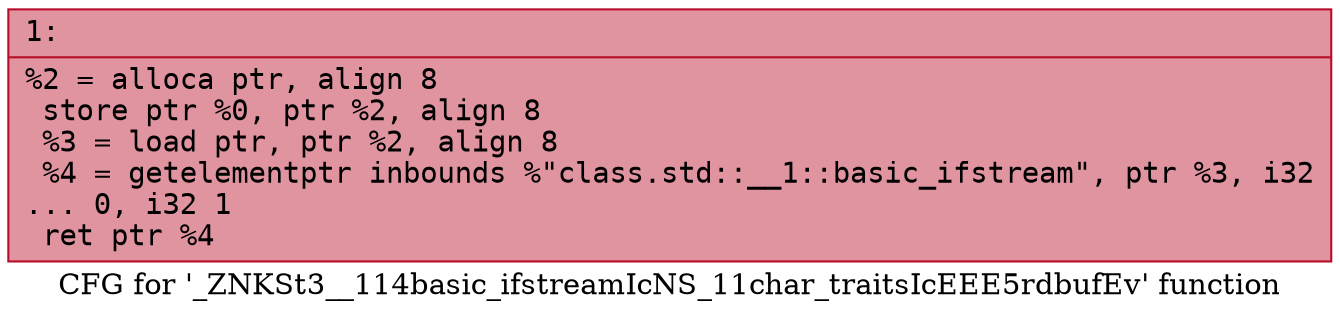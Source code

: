 digraph "CFG for '_ZNKSt3__114basic_ifstreamIcNS_11char_traitsIcEEE5rdbufEv' function" {
	label="CFG for '_ZNKSt3__114basic_ifstreamIcNS_11char_traitsIcEEE5rdbufEv' function";

	Node0x60000062e4e0 [shape=record,color="#b70d28ff", style=filled, fillcolor="#b70d2870" fontname="Courier",label="{1:\l|  %2 = alloca ptr, align 8\l  store ptr %0, ptr %2, align 8\l  %3 = load ptr, ptr %2, align 8\l  %4 = getelementptr inbounds %\"class.std::__1::basic_ifstream\", ptr %3, i32\l... 0, i32 1\l  ret ptr %4\l}"];
}
